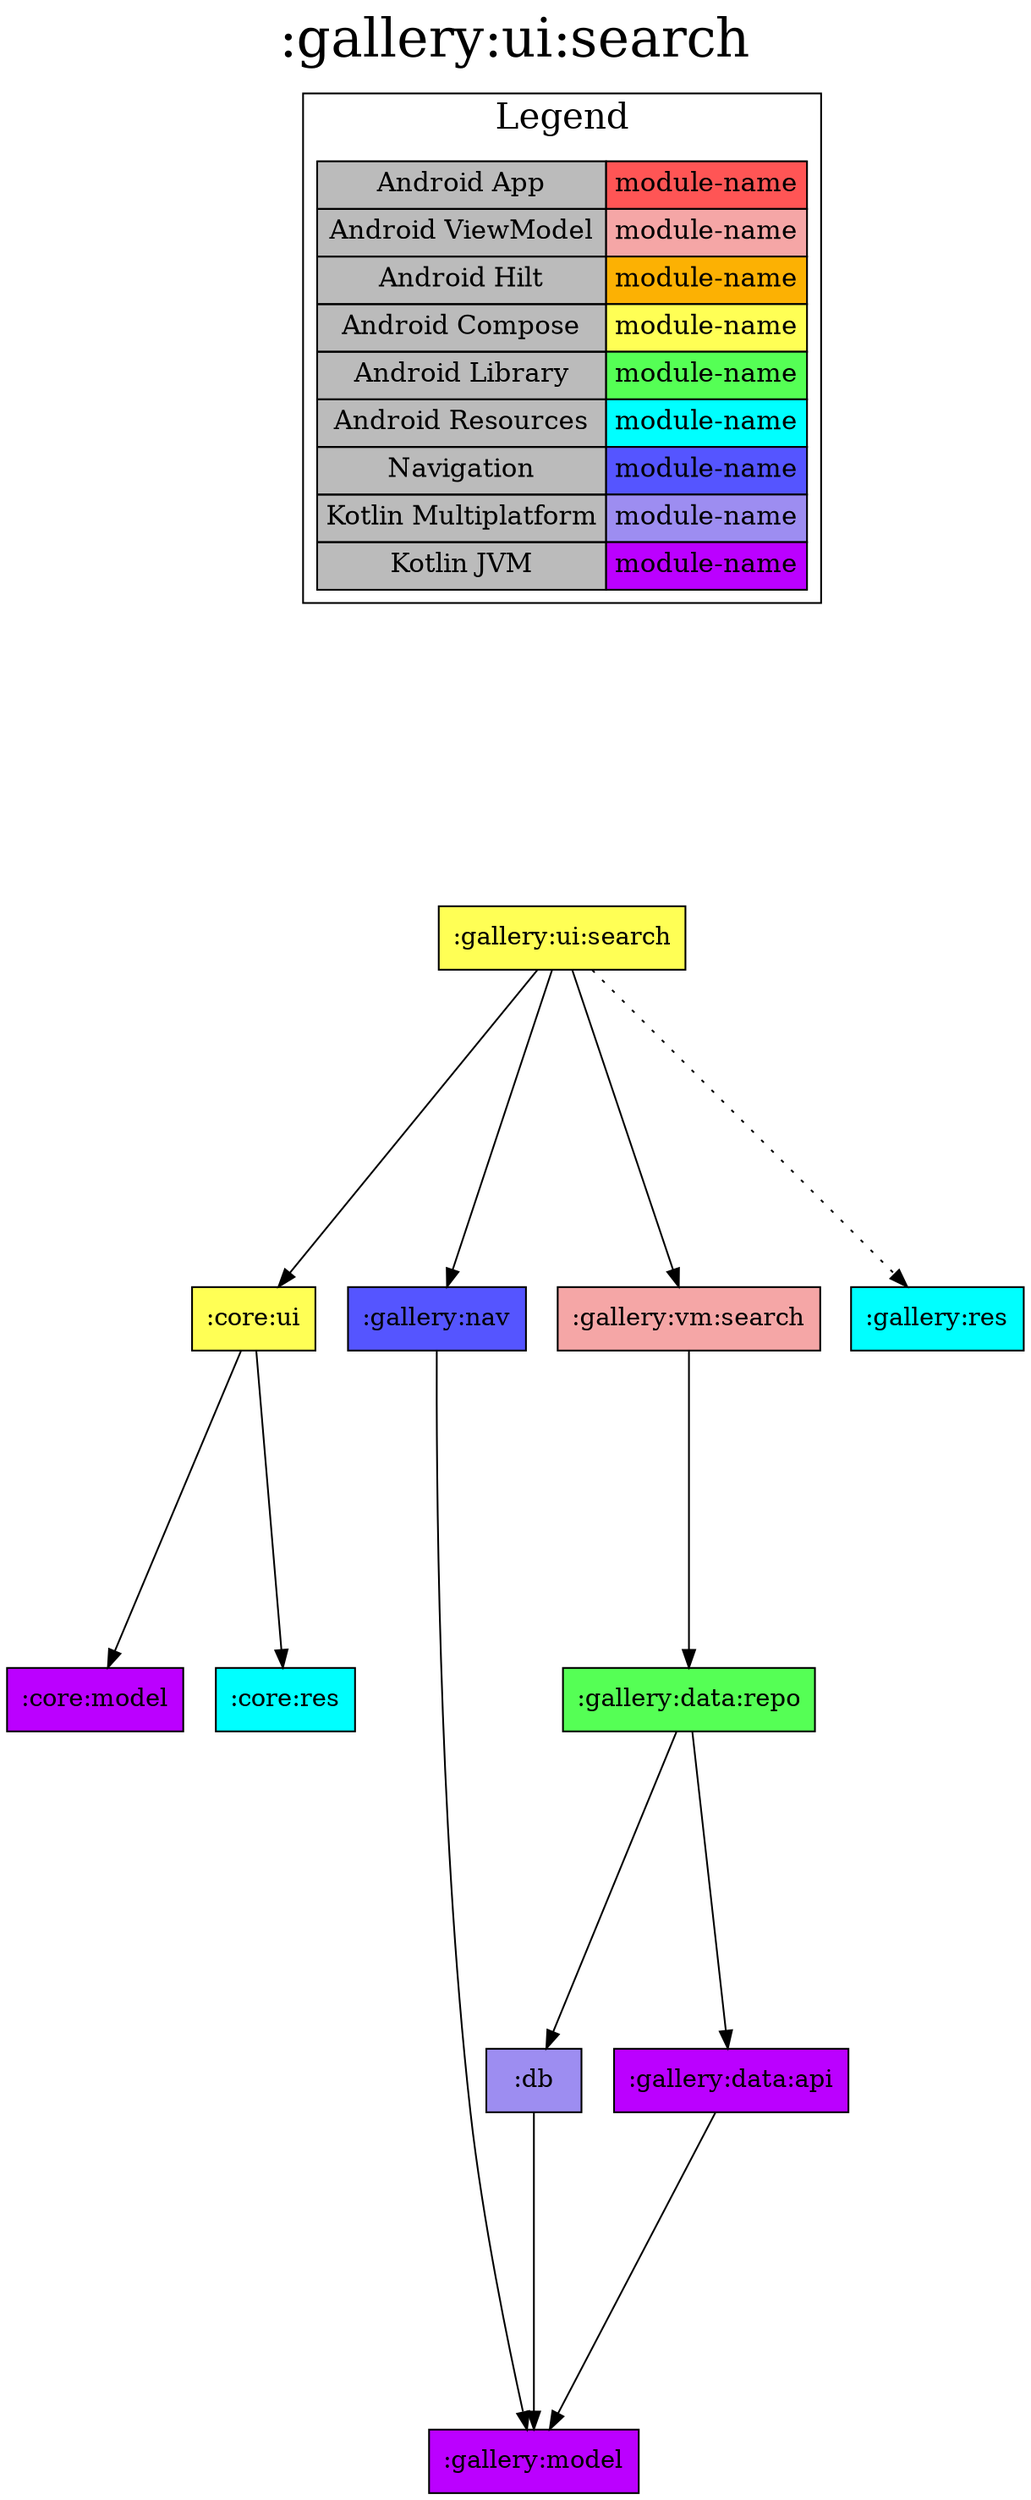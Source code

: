 digraph {
edge ["dir"="forward"]
graph ["dpi"="100","label"=":gallery:ui:search","labelloc"="t","fontsize"="30","ranksep"="2.5","rankdir"="TB"]
node ["style"="filled"]
":gallery:ui:search" ["fillcolor"="#FFFF55","shape"="box"]
":core:ui" ["fillcolor"="#FFFF55","shape"="box"]
":core:model" ["fillcolor"="#BB00FF","shape"="box"]
":core:res" ["fillcolor"="#00FFFF","shape"="box"]
":gallery:nav" ["fillcolor"="#5555FF","shape"="box"]
":gallery:model" ["fillcolor"="#BB00FF","shape"="box"]
":gallery:vm:search" ["fillcolor"="#F5A6A6","shape"="box"]
":gallery:data:repo" ["fillcolor"="#55FF55","shape"="box"]
":db" ["fillcolor"="#9D8DF1","shape"="box"]
":gallery:data:api" ["fillcolor"="#BB00FF","shape"="box"]
":gallery:res" ["fillcolor"="#00FFFF","shape"="box"]
{
edge ["dir"="none"]
graph ["rank"="same"]
}
":gallery:ui:search" -> ":core:ui"
":gallery:ui:search" -> ":gallery:nav"
":gallery:ui:search" -> ":gallery:vm:search"
":gallery:ui:search" -> ":gallery:res" ["style"="dotted"]
":core:ui" -> ":core:model"
":core:ui" -> ":core:res"
":gallery:nav" -> ":gallery:model"
":gallery:vm:search" -> ":gallery:data:repo"
":gallery:data:repo" -> ":db"
":gallery:data:repo" -> ":gallery:data:api"
":db" -> ":gallery:model"
":gallery:data:api" -> ":gallery:model"
subgraph "cluster_legend" {
edge ["dir"="none"]
graph ["label"="Legend","fontsize"="20"]
"Legend" ["style"="filled","fillcolor"="#bbbbbb","shape"="none","margin"="0","fontsize"="15","label"=<
<TABLE BORDER="0" CELLBORDER="1" CELLSPACING="0" CELLPADDING="4">
<TR><TD>Android App</TD><TD BGCOLOR="#FF5555">module-name</TD></TR>
<TR><TD>Android ViewModel</TD><TD BGCOLOR="#F5A6A6">module-name</TD></TR>
<TR><TD>Android Hilt</TD><TD BGCOLOR="#FCB103">module-name</TD></TR>
<TR><TD>Android Compose</TD><TD BGCOLOR="#FFFF55">module-name</TD></TR>
<TR><TD>Android Library</TD><TD BGCOLOR="#55FF55">module-name</TD></TR>
<TR><TD>Android Resources</TD><TD BGCOLOR="#00FFFF">module-name</TD></TR>
<TR><TD>Navigation</TD><TD BGCOLOR="#5555FF">module-name</TD></TR>
<TR><TD>Kotlin Multiplatform</TD><TD BGCOLOR="#9D8DF1">module-name</TD></TR>
<TR><TD>Kotlin JVM</TD><TD BGCOLOR="#BB00FF">module-name</TD></TR>
</TABLE>
>]
} -> ":gallery:ui:search" ["style"="invis"]
}